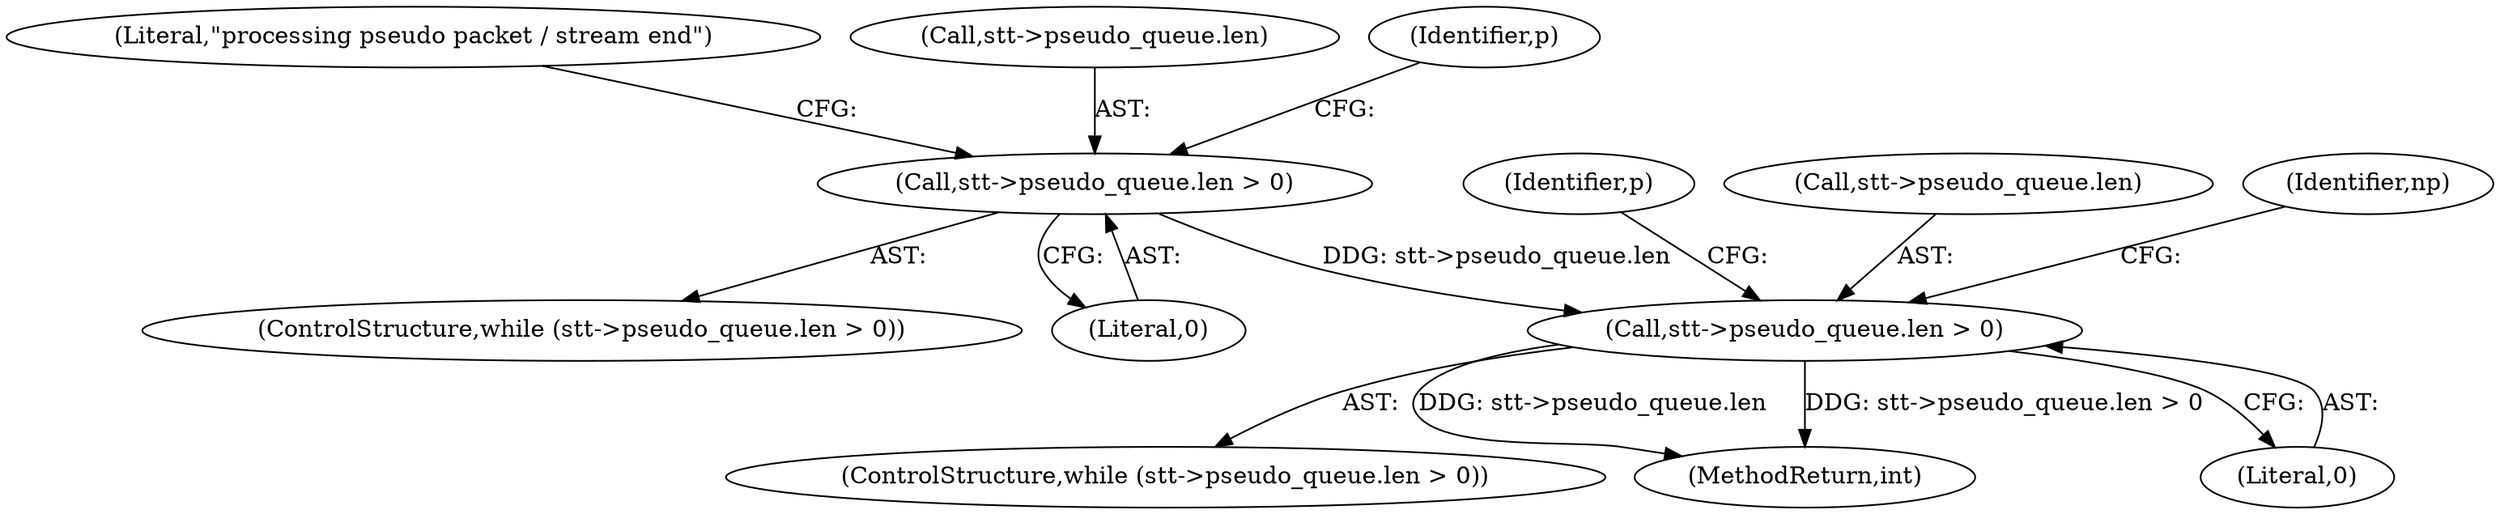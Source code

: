 digraph "0_suricata_843d0b7a10bb45627f94764a6c5d468a24143345@pointer" {
"1000841" [label="(Call,stt->pseudo_queue.len > 0)"];
"1000656" [label="(Call,stt->pseudo_queue.len > 0)"];
"1000868" [label="(Identifier,p)"];
"1000656" [label="(Call,stt->pseudo_queue.len > 0)"];
"1000840" [label="(ControlStructure,while (stt->pseudo_queue.len > 0))"];
"1000842" [label="(Call,stt->pseudo_queue.len)"];
"1000884" [label="(MethodReturn,int)"];
"1000655" [label="(ControlStructure,while (stt->pseudo_queue.len > 0))"];
"1000665" [label="(Literal,\"processing pseudo packet / stream end\")"];
"1000847" [label="(Literal,0)"];
"1000657" [label="(Call,stt->pseudo_queue.len)"];
"1000841" [label="(Call,stt->pseudo_queue.len > 0)"];
"1000721" [label="(Identifier,p)"];
"1000851" [label="(Identifier,np)"];
"1000662" [label="(Literal,0)"];
"1000841" -> "1000840"  [label="AST: "];
"1000841" -> "1000847"  [label="CFG: "];
"1000842" -> "1000841"  [label="AST: "];
"1000847" -> "1000841"  [label="AST: "];
"1000851" -> "1000841"  [label="CFG: "];
"1000868" -> "1000841"  [label="CFG: "];
"1000841" -> "1000884"  [label="DDG: stt->pseudo_queue.len"];
"1000841" -> "1000884"  [label="DDG: stt->pseudo_queue.len > 0"];
"1000656" -> "1000841"  [label="DDG: stt->pseudo_queue.len"];
"1000656" -> "1000655"  [label="AST: "];
"1000656" -> "1000662"  [label="CFG: "];
"1000657" -> "1000656"  [label="AST: "];
"1000662" -> "1000656"  [label="AST: "];
"1000665" -> "1000656"  [label="CFG: "];
"1000721" -> "1000656"  [label="CFG: "];
}
